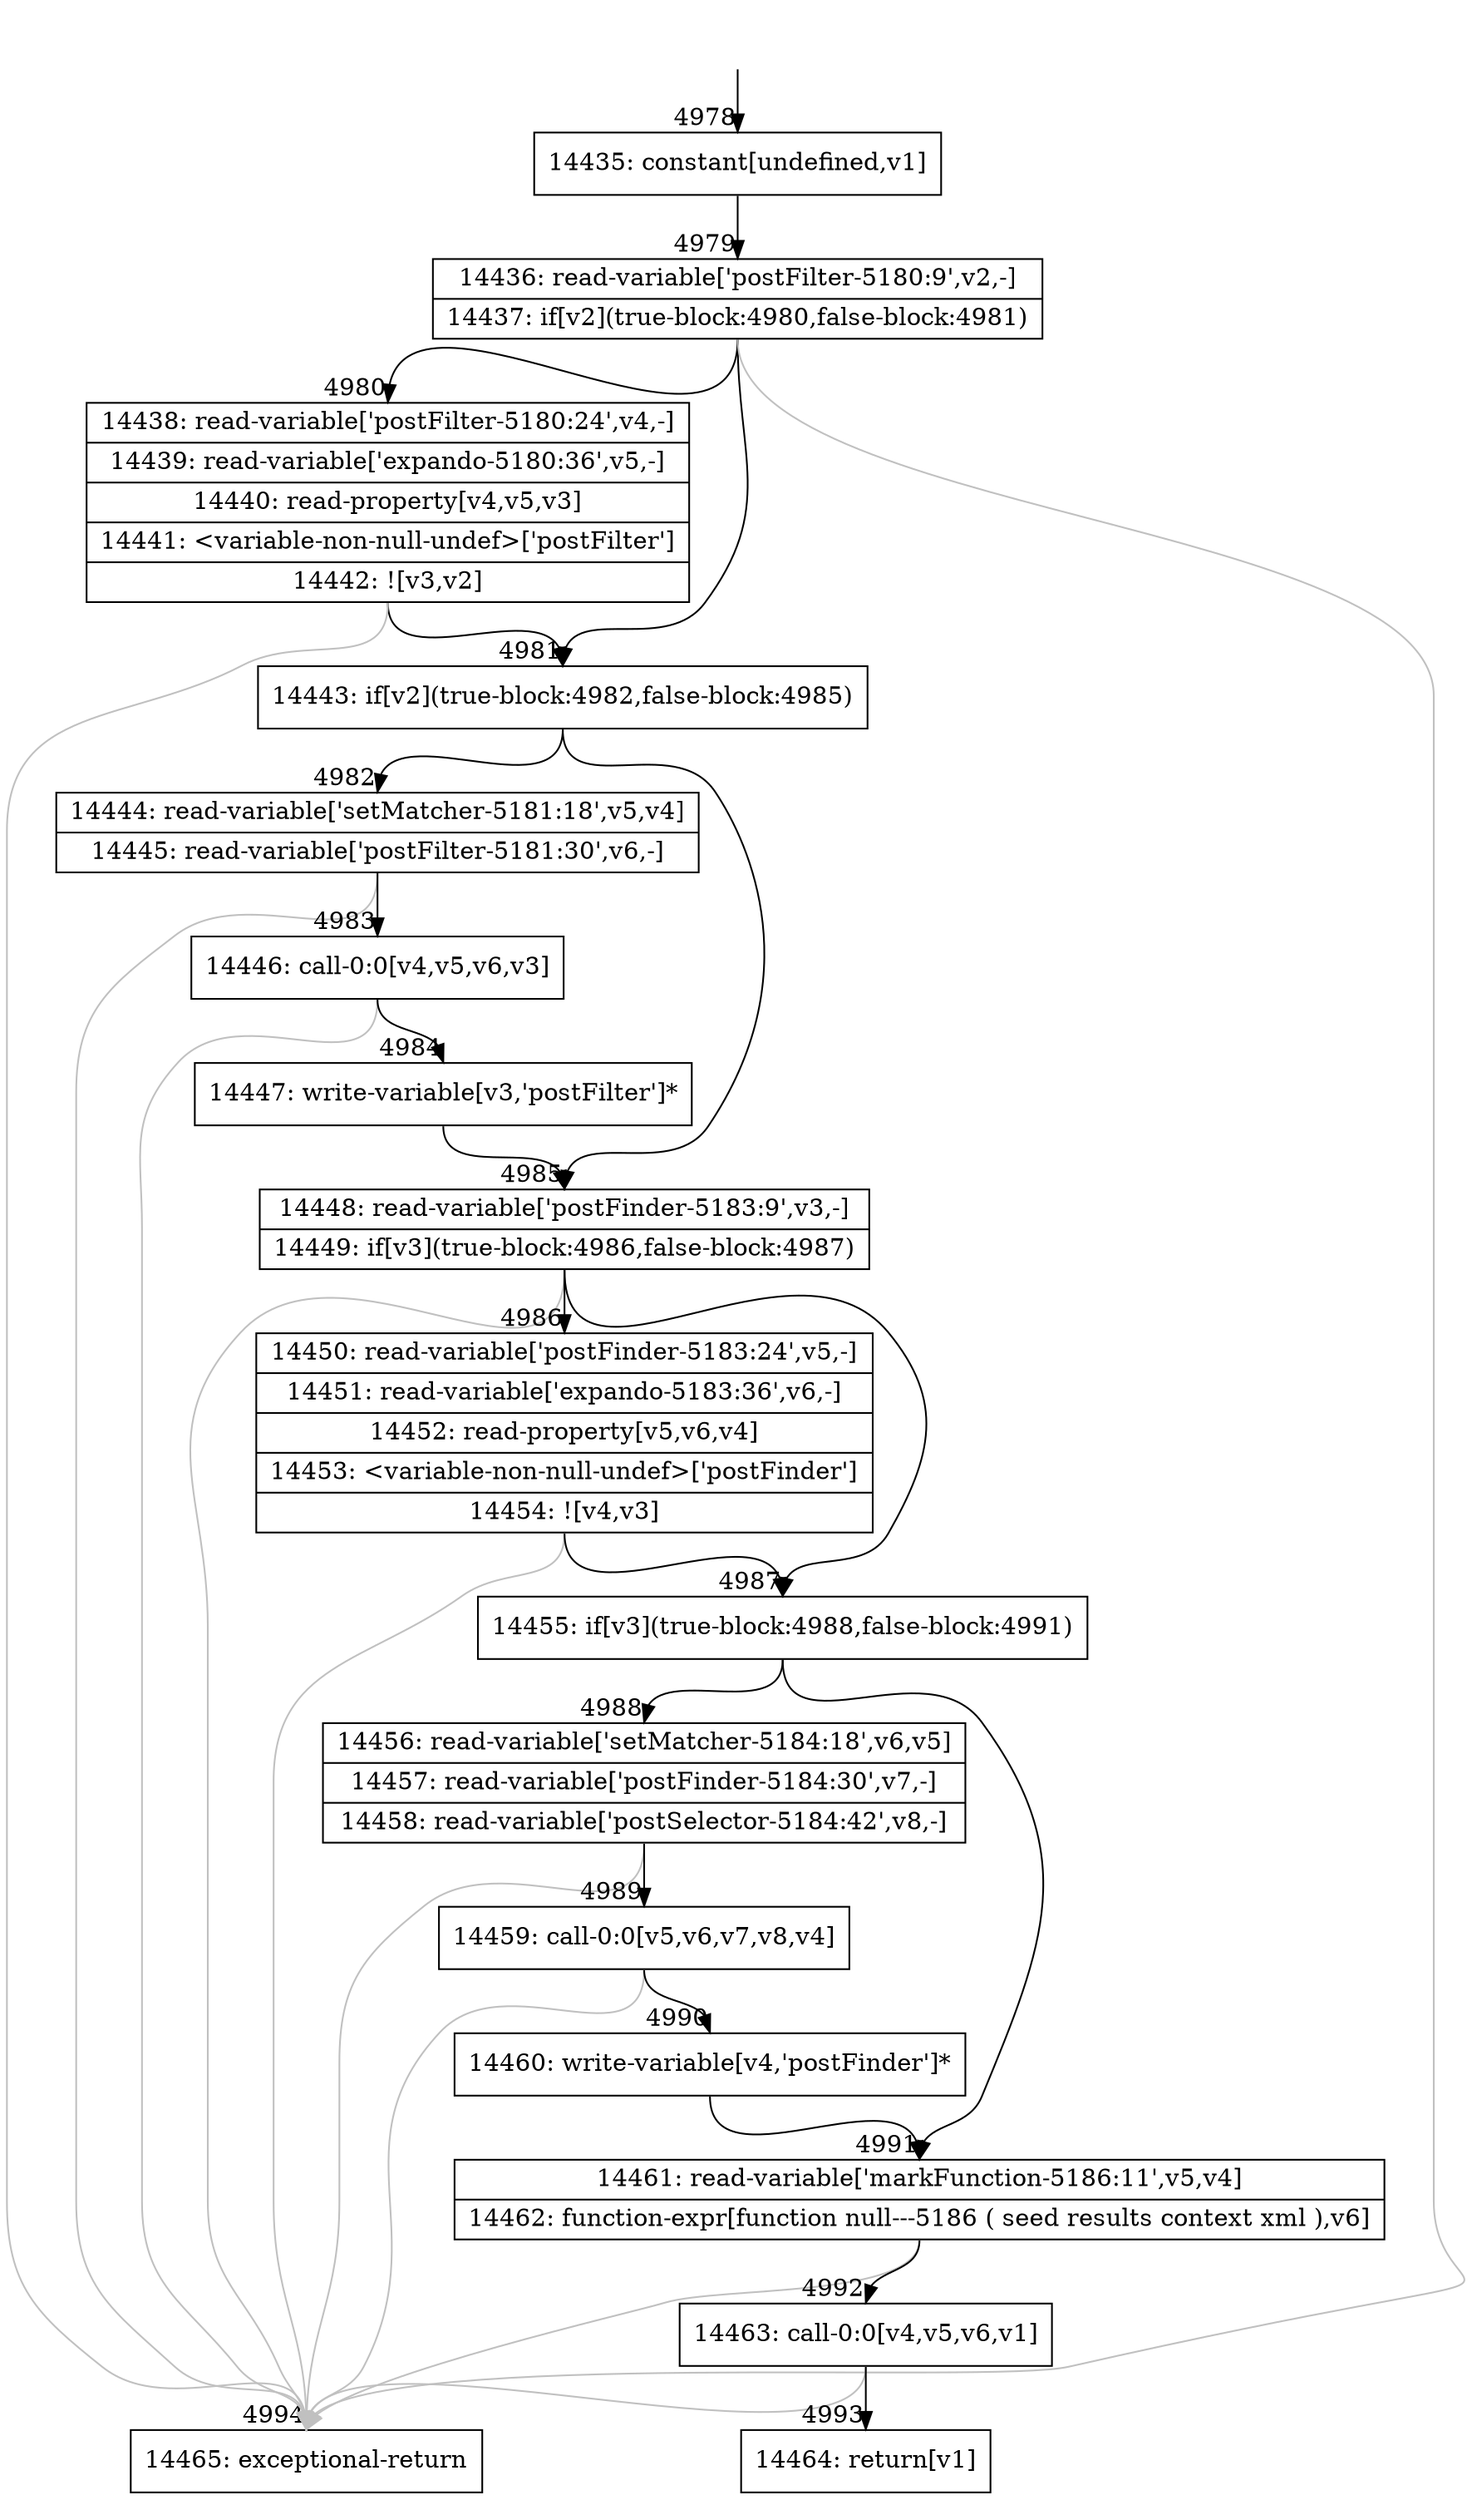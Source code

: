digraph {
rankdir="TD"
BB_entry326[shape=none,label=""];
BB_entry326 -> BB4978 [tailport=s, headport=n, headlabel="    4978"]
BB4978 [shape=record label="{14435: constant[undefined,v1]}" ] 
BB4978 -> BB4979 [tailport=s, headport=n, headlabel="      4979"]
BB4979 [shape=record label="{14436: read-variable['postFilter-5180:9',v2,-]|14437: if[v2](true-block:4980,false-block:4981)}" ] 
BB4979 -> BB4981 [tailport=s, headport=n, headlabel="      4981"]
BB4979 -> BB4980 [tailport=s, headport=n, headlabel="      4980"]
BB4979 -> BB4994 [tailport=s, headport=n, color=gray, headlabel="      4994"]
BB4980 [shape=record label="{14438: read-variable['postFilter-5180:24',v4,-]|14439: read-variable['expando-5180:36',v5,-]|14440: read-property[v4,v5,v3]|14441: \<variable-non-null-undef\>['postFilter']|14442: ![v3,v2]}" ] 
BB4980 -> BB4981 [tailport=s, headport=n]
BB4980 -> BB4994 [tailport=s, headport=n, color=gray]
BB4981 [shape=record label="{14443: if[v2](true-block:4982,false-block:4985)}" ] 
BB4981 -> BB4982 [tailport=s, headport=n, headlabel="      4982"]
BB4981 -> BB4985 [tailport=s, headport=n, headlabel="      4985"]
BB4982 [shape=record label="{14444: read-variable['setMatcher-5181:18',v5,v4]|14445: read-variable['postFilter-5181:30',v6,-]}" ] 
BB4982 -> BB4983 [tailport=s, headport=n, headlabel="      4983"]
BB4982 -> BB4994 [tailport=s, headport=n, color=gray]
BB4983 [shape=record label="{14446: call-0:0[v4,v5,v6,v3]}" ] 
BB4983 -> BB4984 [tailport=s, headport=n, headlabel="      4984"]
BB4983 -> BB4994 [tailport=s, headport=n, color=gray]
BB4984 [shape=record label="{14447: write-variable[v3,'postFilter']*}" ] 
BB4984 -> BB4985 [tailport=s, headport=n]
BB4985 [shape=record label="{14448: read-variable['postFinder-5183:9',v3,-]|14449: if[v3](true-block:4986,false-block:4987)}" ] 
BB4985 -> BB4987 [tailport=s, headport=n, headlabel="      4987"]
BB4985 -> BB4986 [tailport=s, headport=n, headlabel="      4986"]
BB4985 -> BB4994 [tailport=s, headport=n, color=gray]
BB4986 [shape=record label="{14450: read-variable['postFinder-5183:24',v5,-]|14451: read-variable['expando-5183:36',v6,-]|14452: read-property[v5,v6,v4]|14453: \<variable-non-null-undef\>['postFinder']|14454: ![v4,v3]}" ] 
BB4986 -> BB4987 [tailport=s, headport=n]
BB4986 -> BB4994 [tailport=s, headport=n, color=gray]
BB4987 [shape=record label="{14455: if[v3](true-block:4988,false-block:4991)}" ] 
BB4987 -> BB4988 [tailport=s, headport=n, headlabel="      4988"]
BB4987 -> BB4991 [tailport=s, headport=n, headlabel="      4991"]
BB4988 [shape=record label="{14456: read-variable['setMatcher-5184:18',v6,v5]|14457: read-variable['postFinder-5184:30',v7,-]|14458: read-variable['postSelector-5184:42',v8,-]}" ] 
BB4988 -> BB4989 [tailport=s, headport=n, headlabel="      4989"]
BB4988 -> BB4994 [tailport=s, headport=n, color=gray]
BB4989 [shape=record label="{14459: call-0:0[v5,v6,v7,v8,v4]}" ] 
BB4989 -> BB4990 [tailport=s, headport=n, headlabel="      4990"]
BB4989 -> BB4994 [tailport=s, headport=n, color=gray]
BB4990 [shape=record label="{14460: write-variable[v4,'postFinder']*}" ] 
BB4990 -> BB4991 [tailport=s, headport=n]
BB4991 [shape=record label="{14461: read-variable['markFunction-5186:11',v5,v4]|14462: function-expr[function null---5186 ( seed results context xml ),v6]}" ] 
BB4991 -> BB4992 [tailport=s, headport=n, headlabel="      4992"]
BB4991 -> BB4994 [tailport=s, headport=n, color=gray]
BB4992 [shape=record label="{14463: call-0:0[v4,v5,v6,v1]}" ] 
BB4992 -> BB4993 [tailport=s, headport=n, headlabel="      4993"]
BB4992 -> BB4994 [tailport=s, headport=n, color=gray]
BB4993 [shape=record label="{14464: return[v1]}" ] 
BB4994 [shape=record label="{14465: exceptional-return}" ] 
}
